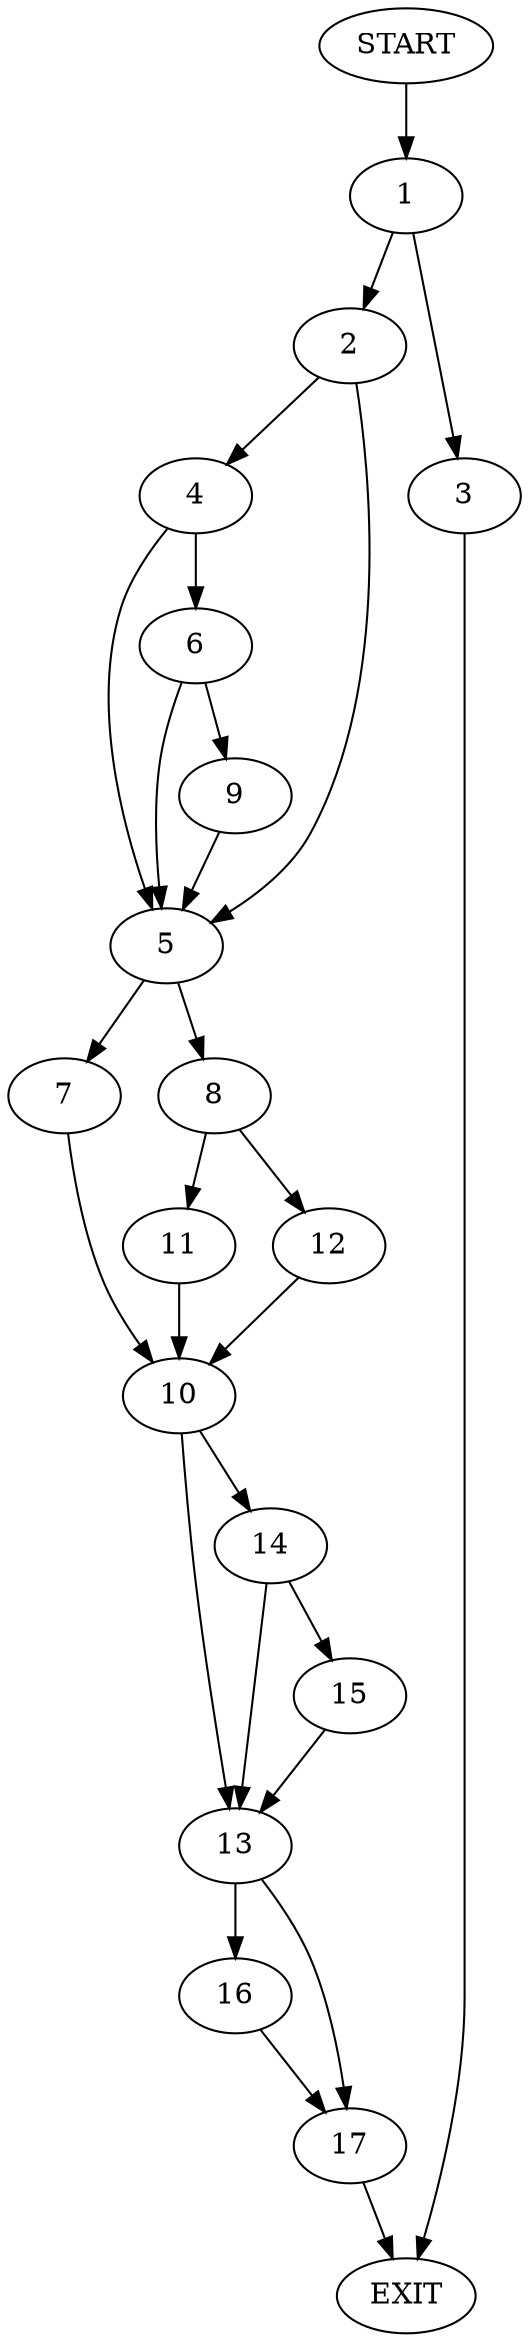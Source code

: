 digraph {
0 [label="START"]
18 [label="EXIT"]
0 -> 1
1 -> 2
1 -> 3
3 -> 18
2 -> 4
2 -> 5
4 -> 5
4 -> 6
5 -> 7
5 -> 8
6 -> 9
6 -> 5
9 -> 5
7 -> 10
8 -> 11
8 -> 12
10 -> 13
10 -> 14
11 -> 10
12 -> 10
14 -> 13
14 -> 15
13 -> 16
13 -> 17
15 -> 13
17 -> 18
16 -> 17
}
